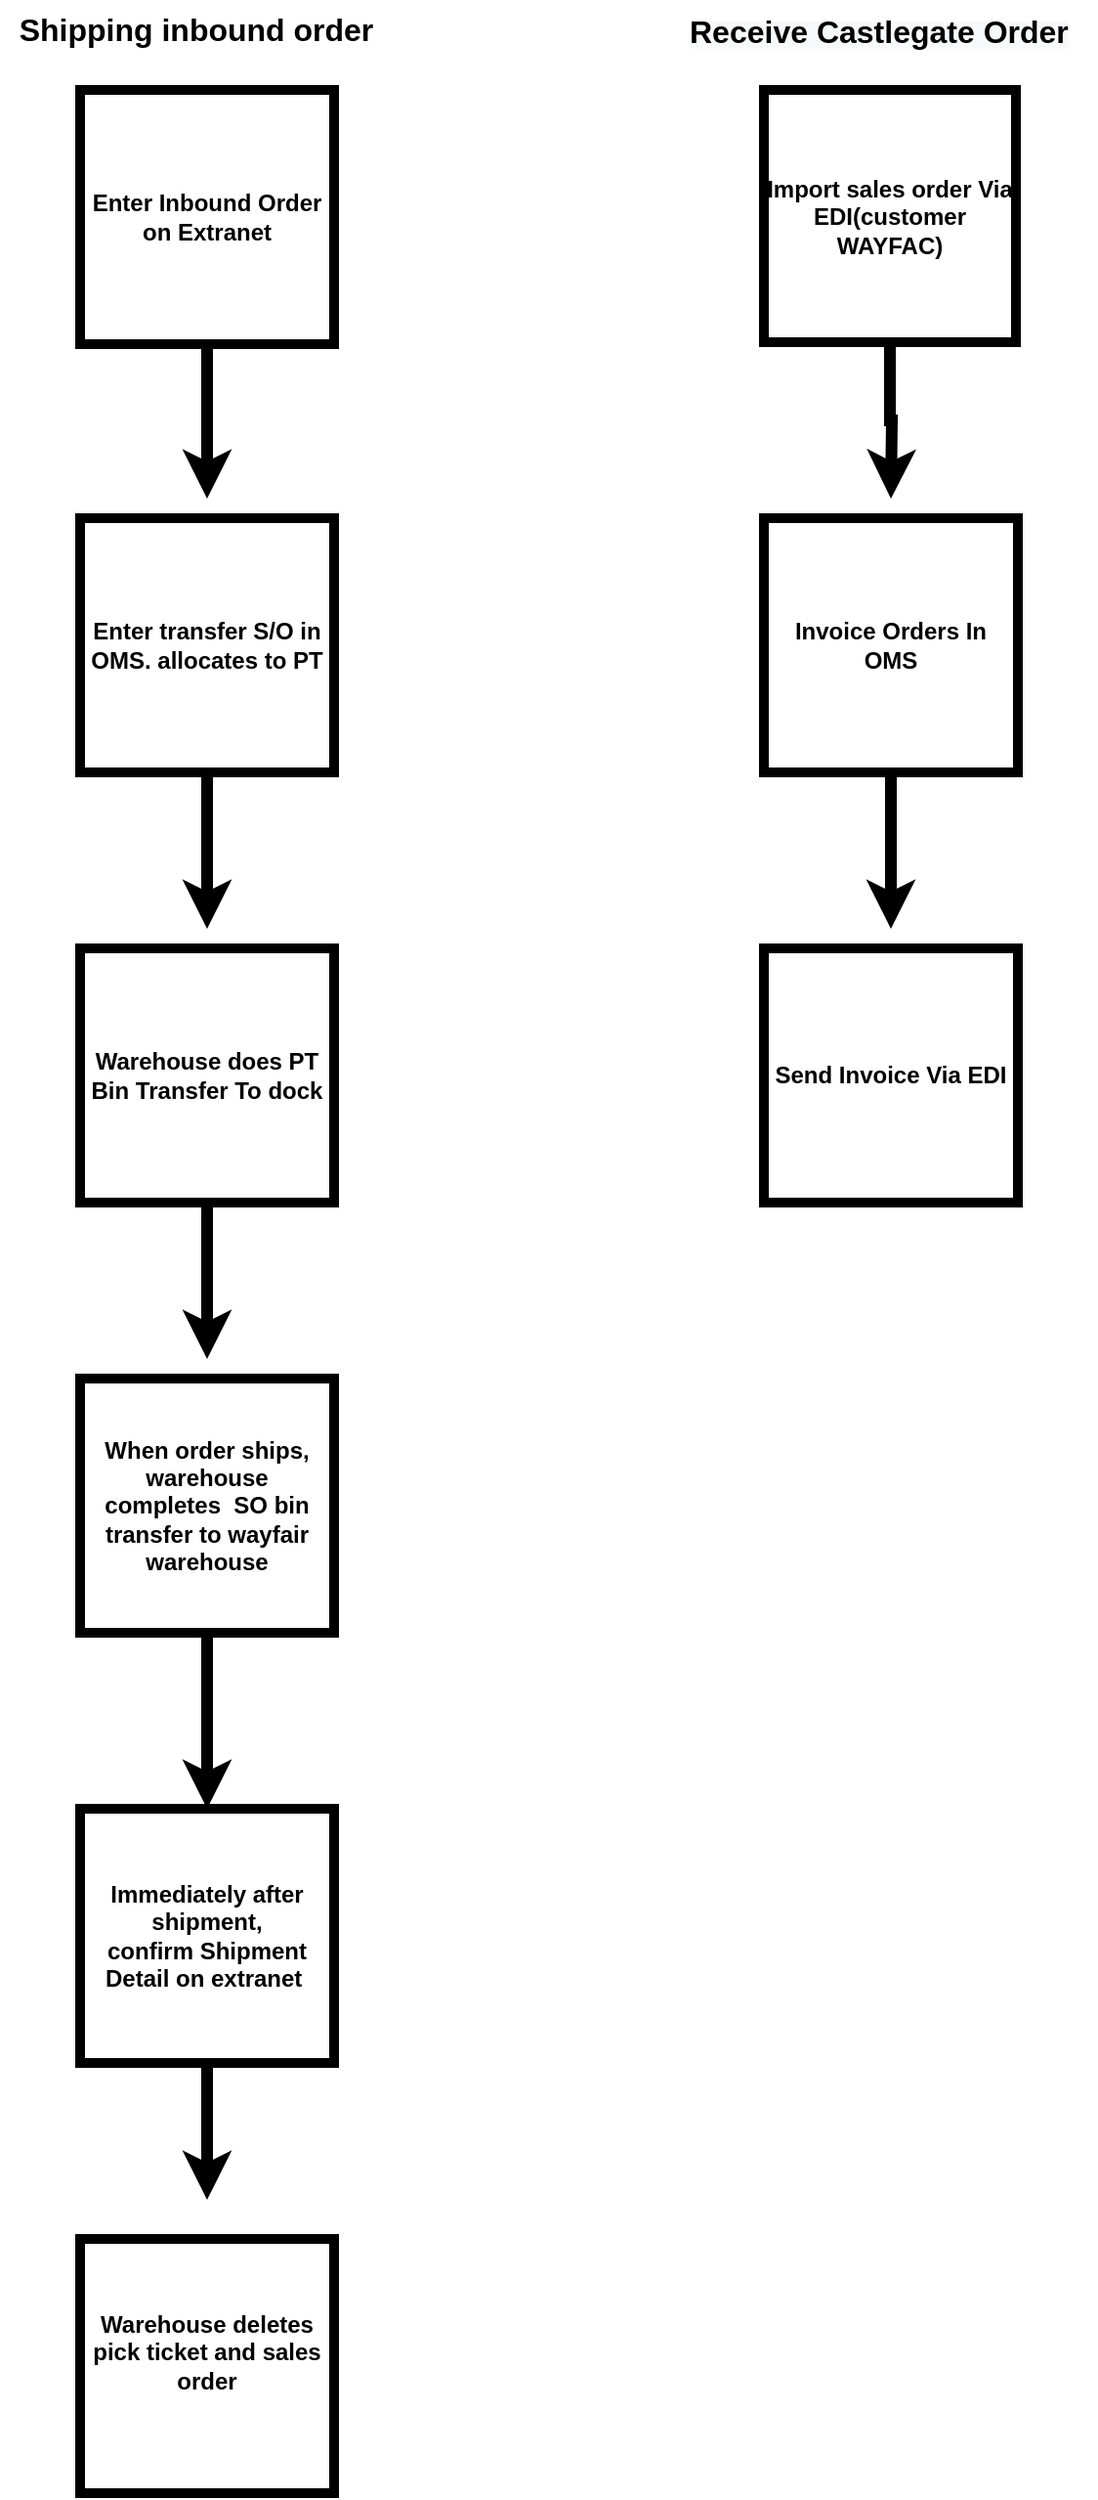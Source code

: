 <mxfile version="14.1.9" type="github"><diagram id="KnmE8kf8nDpNnLqIdzle" name="Page-1"><mxGraphModel dx="1896" dy="1112" grid="1" gridSize="10" guides="1" tooltips="1" connect="1" arrows="1" fold="1" page="1" pageScale="1" pageWidth="850" pageHeight="1100" math="0" shadow="0"><root><mxCell id="0"/><mxCell id="1" parent="0"/><mxCell id="aDcojiKuMaDjLCvDpebs-7" style="edgeStyle=orthogonalEdgeStyle;rounded=0;orthogonalLoop=1;jettySize=auto;html=1;exitX=0.5;exitY=1;exitDx=0;exitDy=0;strokeWidth=6;" edge="1" parent="1" source="aDcojiKuMaDjLCvDpebs-1"><mxGeometry relative="1" as="geometry"><mxPoint x="-575" y="310" as="targetPoint"/><Array as="points"><mxPoint x="-575" y="270"/><mxPoint x="-575" y="270"/></Array></mxGeometry></mxCell><mxCell id="aDcojiKuMaDjLCvDpebs-1" value="&lt;b&gt;Enter Inbound Order on Extranet&lt;/b&gt;" style="whiteSpace=wrap;html=1;aspect=fixed;strokeWidth=5;" vertex="1" parent="1"><mxGeometry x="-640" y="101" width="130" height="130" as="geometry"/></mxCell><mxCell id="aDcojiKuMaDjLCvDpebs-2" value="&lt;b&gt;&lt;font style=&quot;font-size: 16px&quot;&gt;Shipping inbound order&lt;/font&gt;&lt;/b&gt;" style="text;html=1;align=center;verticalAlign=middle;resizable=0;points=[];autosize=1;" vertex="1" parent="1"><mxGeometry x="-681" y="60" width="200" height="20" as="geometry"/></mxCell><mxCell id="aDcojiKuMaDjLCvDpebs-8" value="&lt;span style=&quot;text-align: center ; text-indent: 0px ; background-color: rgb(248 , 249 , 250)&quot;&gt;&lt;font&gt;&lt;font face=&quot;helvetica&quot;&gt;&lt;span style=&quot;font-size: 16px&quot;&gt;&lt;b&gt;Receive&lt;/b&gt;&lt;/span&gt;&lt;/font&gt;&lt;b style=&quot;color: rgb(0 , 0 , 0) ; font-family: &amp;#34;helvetica&amp;#34; ; font-size: 16px ; font-style: normal ; letter-spacing: normal ; text-transform: none ; word-spacing: 0px&quot;&gt;&amp;nbsp;&lt;/b&gt;&lt;font face=&quot;helvetica&quot;&gt;&lt;span style=&quot;font-size: 16px&quot;&gt;&lt;b&gt;Castlegate&lt;/b&gt;&lt;/span&gt;&lt;/font&gt;&lt;b style=&quot;color: rgb(0 , 0 , 0) ; font-family: &amp;#34;helvetica&amp;#34; ; font-size: 16px ; font-style: normal ; letter-spacing: normal ; text-transform: none ; word-spacing: 0px&quot;&gt;&amp;nbsp;Order&lt;/b&gt;&lt;/font&gt;&lt;/span&gt;" style="text;whiteSpace=wrap;html=1;" vertex="1" parent="1"><mxGeometry x="-330" y="55" width="210" height="30" as="geometry"/></mxCell><mxCell id="aDcojiKuMaDjLCvDpebs-10" style="edgeStyle=orthogonalEdgeStyle;rounded=0;orthogonalLoop=1;jettySize=auto;html=1;exitX=0.5;exitY=1;exitDx=0;exitDy=0;strokeWidth=6;" edge="1" parent="1" source="aDcojiKuMaDjLCvDpebs-9"><mxGeometry relative="1" as="geometry"><mxPoint x="-225" y="310" as="targetPoint"/></mxGeometry></mxCell><mxCell id="aDcojiKuMaDjLCvDpebs-9" value="&lt;b&gt;Import sales order Via EDI(customer WAYFAC)&lt;/b&gt;" style="whiteSpace=wrap;html=1;aspect=fixed;strokeWidth=5;align=center;" vertex="1" parent="1"><mxGeometry x="-290" y="101" width="129" height="129" as="geometry"/></mxCell><mxCell id="aDcojiKuMaDjLCvDpebs-16" style="edgeStyle=orthogonalEdgeStyle;rounded=0;orthogonalLoop=1;jettySize=auto;html=1;exitX=0.5;exitY=1;exitDx=0;exitDy=0;strokeWidth=6;" edge="1" parent="1" source="aDcojiKuMaDjLCvDpebs-11"><mxGeometry relative="1" as="geometry"><mxPoint x="-225" y="530" as="targetPoint"/></mxGeometry></mxCell><mxCell id="aDcojiKuMaDjLCvDpebs-11" value="&lt;b&gt;Invoice Orders In OMS&lt;/b&gt;" style="whiteSpace=wrap;html=1;aspect=fixed;strokeWidth=5;" vertex="1" parent="1"><mxGeometry x="-290" y="320" width="130" height="130" as="geometry"/></mxCell><mxCell id="aDcojiKuMaDjLCvDpebs-15" style="edgeStyle=orthogonalEdgeStyle;rounded=0;orthogonalLoop=1;jettySize=auto;html=1;exitX=0.5;exitY=1;exitDx=0;exitDy=0;strokeWidth=6;" edge="1" parent="1" source="aDcojiKuMaDjLCvDpebs-14"><mxGeometry relative="1" as="geometry"><mxPoint x="-575" y="530" as="targetPoint"/></mxGeometry></mxCell><mxCell id="aDcojiKuMaDjLCvDpebs-14" value="&lt;b&gt;Enter transfer S/O in OMS. allocates to PT&lt;/b&gt;" style="whiteSpace=wrap;html=1;aspect=fixed;strokeWidth=5;" vertex="1" parent="1"><mxGeometry x="-640" y="320" width="130" height="130" as="geometry"/></mxCell><mxCell id="aDcojiKuMaDjLCvDpebs-20" style="edgeStyle=orthogonalEdgeStyle;rounded=0;orthogonalLoop=1;jettySize=auto;html=1;strokeWidth=6;" edge="1" parent="1" source="aDcojiKuMaDjLCvDpebs-18"><mxGeometry relative="1" as="geometry"><mxPoint x="-575" y="750" as="targetPoint"/></mxGeometry></mxCell><mxCell id="aDcojiKuMaDjLCvDpebs-18" value="&lt;b&gt;Warehouse does PT Bin Transfer To dock&lt;/b&gt;" style="whiteSpace=wrap;html=1;aspect=fixed;strokeWidth=5;" vertex="1" parent="1"><mxGeometry x="-640" y="540" width="130" height="130" as="geometry"/></mxCell><mxCell id="aDcojiKuMaDjLCvDpebs-19" value="&lt;b&gt;Send Invoice Via EDI&lt;/b&gt;" style="whiteSpace=wrap;html=1;aspect=fixed;strokeWidth=5;" vertex="1" parent="1"><mxGeometry x="-290" y="540" width="130" height="130" as="geometry"/></mxCell><mxCell id="aDcojiKuMaDjLCvDpebs-22" style="edgeStyle=orthogonalEdgeStyle;rounded=0;orthogonalLoop=1;jettySize=auto;html=1;exitX=0.5;exitY=1;exitDx=0;exitDy=0;strokeWidth=6;" edge="1" parent="1" source="aDcojiKuMaDjLCvDpebs-21"><mxGeometry relative="1" as="geometry"><mxPoint x="-575" y="980" as="targetPoint"/></mxGeometry></mxCell><mxCell id="aDcojiKuMaDjLCvDpebs-21" value="&lt;b&gt;When order ships, warehouse completes&amp;nbsp; SO bin transfer to wayfair warehouse&lt;/b&gt;" style="whiteSpace=wrap;html=1;aspect=fixed;strokeWidth=5;" vertex="1" parent="1"><mxGeometry x="-640" y="760" width="130" height="130" as="geometry"/></mxCell><mxCell id="aDcojiKuMaDjLCvDpebs-24" style="edgeStyle=orthogonalEdgeStyle;rounded=0;orthogonalLoop=1;jettySize=auto;html=1;strokeWidth=6;" edge="1" parent="1" source="aDcojiKuMaDjLCvDpebs-23"><mxGeometry relative="1" as="geometry"><mxPoint x="-575" y="1180" as="targetPoint"/></mxGeometry></mxCell><mxCell id="aDcojiKuMaDjLCvDpebs-23" value="&lt;b&gt;Immediately&amp;nbsp;after shipment, confirm&amp;nbsp;Shipment Detail on extranet&amp;nbsp;&lt;/b&gt;" style="whiteSpace=wrap;html=1;aspect=fixed;strokeWidth=5;" vertex="1" parent="1"><mxGeometry x="-640" y="980" width="130" height="130" as="geometry"/></mxCell><mxCell id="aDcojiKuMaDjLCvDpebs-25" value="&lt;b&gt;Warehouse deletes pick ticket and sales order&lt;br&gt;&lt;br&gt;&lt;/b&gt;" style="whiteSpace=wrap;html=1;aspect=fixed;strokeWidth=5;" vertex="1" parent="1"><mxGeometry x="-640" y="1200" width="130" height="130" as="geometry"/></mxCell></root></mxGraphModel></diagram></mxfile>